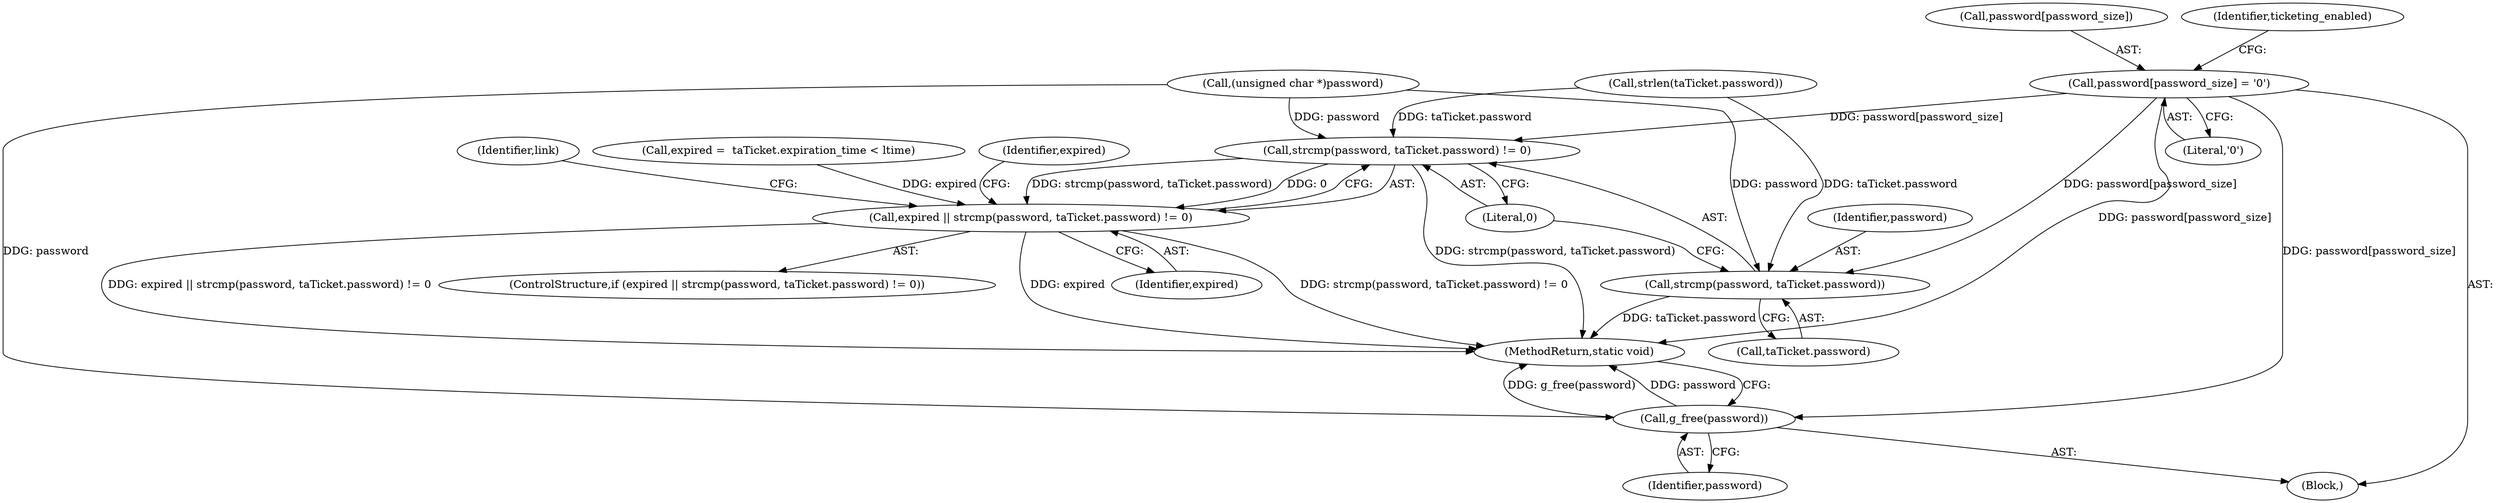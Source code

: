 digraph "0_spice_8af619009660b24e0b41ad26b30289eea288fcc2@array" {
"1000181" [label="(Call,password[password_size] = '\0')"];
"1000216" [label="(Call,strcmp(password, taTicket.password) != 0)"];
"1000214" [label="(Call,expired || strcmp(password, taTicket.password) != 0)"];
"1000217" [label="(Call,strcmp(password, taTicket.password))"];
"1000244" [label="(Call,g_free(password))"];
"1000182" [label="(Call,password[password_size])"];
"1000188" [label="(Identifier,ticketing_enabled)"];
"1000246" [label="(MethodReturn,static void)"];
"1000215" [label="(Identifier,expired)"];
"1000222" [label="(Literal,0)"];
"1000225" [label="(Identifier,expired)"];
"1000204" [label="(Call,strlen(taTicket.password))"];
"1000213" [label="(ControlStructure,if (expired || strcmp(password, taTicket.password) != 0))"];
"1000219" [label="(Call,taTicket.password)"];
"1000160" [label="(Call,(unsigned char *)password)"];
"1000214" [label="(Call,expired || strcmp(password, taTicket.password) != 0)"];
"1000216" [label="(Call,strcmp(password, taTicket.password) != 0)"];
"1000245" [label="(Identifier,password)"];
"1000217" [label="(Call,strcmp(password, taTicket.password))"];
"1000235" [label="(Identifier,link)"];
"1000102" [label="(Block,)"];
"1000244" [label="(Call,g_free(password))"];
"1000195" [label="(Call,expired =  taTicket.expiration_time < ltime)"];
"1000218" [label="(Identifier,password)"];
"1000185" [label="(Literal,'\0')"];
"1000181" [label="(Call,password[password_size] = '\0')"];
"1000181" -> "1000102"  [label="AST: "];
"1000181" -> "1000185"  [label="CFG: "];
"1000182" -> "1000181"  [label="AST: "];
"1000185" -> "1000181"  [label="AST: "];
"1000188" -> "1000181"  [label="CFG: "];
"1000181" -> "1000246"  [label="DDG: password[password_size]"];
"1000181" -> "1000216"  [label="DDG: password[password_size]"];
"1000181" -> "1000217"  [label="DDG: password[password_size]"];
"1000181" -> "1000244"  [label="DDG: password[password_size]"];
"1000216" -> "1000214"  [label="AST: "];
"1000216" -> "1000222"  [label="CFG: "];
"1000217" -> "1000216"  [label="AST: "];
"1000222" -> "1000216"  [label="AST: "];
"1000214" -> "1000216"  [label="CFG: "];
"1000216" -> "1000246"  [label="DDG: strcmp(password, taTicket.password)"];
"1000216" -> "1000214"  [label="DDG: strcmp(password, taTicket.password)"];
"1000216" -> "1000214"  [label="DDG: 0"];
"1000160" -> "1000216"  [label="DDG: password"];
"1000204" -> "1000216"  [label="DDG: taTicket.password"];
"1000214" -> "1000213"  [label="AST: "];
"1000214" -> "1000215"  [label="CFG: "];
"1000215" -> "1000214"  [label="AST: "];
"1000225" -> "1000214"  [label="CFG: "];
"1000235" -> "1000214"  [label="CFG: "];
"1000214" -> "1000246"  [label="DDG: strcmp(password, taTicket.password) != 0"];
"1000214" -> "1000246"  [label="DDG: expired || strcmp(password, taTicket.password) != 0"];
"1000214" -> "1000246"  [label="DDG: expired"];
"1000195" -> "1000214"  [label="DDG: expired"];
"1000217" -> "1000219"  [label="CFG: "];
"1000218" -> "1000217"  [label="AST: "];
"1000219" -> "1000217"  [label="AST: "];
"1000222" -> "1000217"  [label="CFG: "];
"1000217" -> "1000246"  [label="DDG: taTicket.password"];
"1000160" -> "1000217"  [label="DDG: password"];
"1000204" -> "1000217"  [label="DDG: taTicket.password"];
"1000244" -> "1000102"  [label="AST: "];
"1000244" -> "1000245"  [label="CFG: "];
"1000245" -> "1000244"  [label="AST: "];
"1000246" -> "1000244"  [label="CFG: "];
"1000244" -> "1000246"  [label="DDG: g_free(password)"];
"1000244" -> "1000246"  [label="DDG: password"];
"1000160" -> "1000244"  [label="DDG: password"];
}

